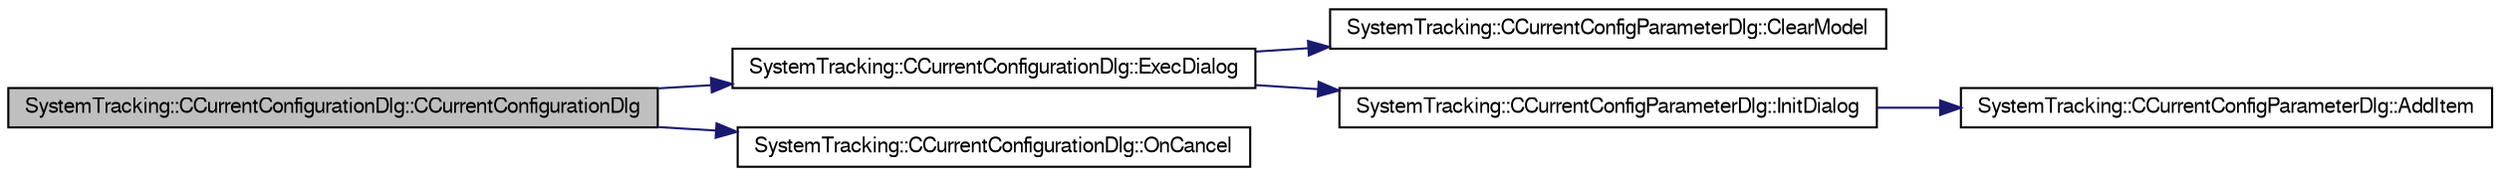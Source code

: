 digraph G
{
  edge [fontname="FreeSans",fontsize="10",labelfontname="FreeSans",labelfontsize="10"];
  node [fontname="FreeSans",fontsize="10",shape=record];
  rankdir="LR";
  Node1 [label="SystemTracking::CCurrentConfigurationDlg::CCurrentConfigurationDlg",height=0.2,width=0.4,color="black", fillcolor="grey75", style="filled" fontcolor="black"];
  Node1 -> Node2 [color="midnightblue",fontsize="10",style="solid",fontname="FreeSans"];
  Node2 [label="SystemTracking::CCurrentConfigurationDlg::ExecDialog",height=0.2,width=0.4,color="black", fillcolor="white", style="filled",URL="$classSystemTracking_1_1CCurrentConfigurationDlg.html#a7a222f0187854b93972414bbade9bc4c",tooltip="Pop&#39;s up a dialog for SubModule parameters."];
  Node2 -> Node3 [color="midnightblue",fontsize="10",style="solid",fontname="FreeSans"];
  Node3 [label="SystemTracking::CCurrentConfigParameterDlg::ClearModel",height=0.2,width=0.4,color="black", fillcolor="white", style="filled",URL="$classSystemTracking_1_1CCurrentConfigParameterDlg.html#a0d07fbe0604957bf21d4f00e56367be7",tooltip="To clear the table model."];
  Node2 -> Node4 [color="midnightblue",fontsize="10",style="solid",fontname="FreeSans"];
  Node4 [label="SystemTracking::CCurrentConfigParameterDlg::InitDialog",height=0.2,width=0.4,color="black", fillcolor="white", style="filled",URL="$classSystemTracking_1_1CCurrentConfigParameterDlg.html#af5d0ab456f05c0c88f07541804e2f947",tooltip="To initialize the pop up dialog."];
  Node4 -> Node5 [color="midnightblue",fontsize="10",style="solid",fontname="FreeSans"];
  Node5 [label="SystemTracking::CCurrentConfigParameterDlg::AddItem",height=0.2,width=0.4,color="black", fillcolor="white", style="filled",URL="$classSystemTracking_1_1CCurrentConfigParameterDlg.html#a0cef26e75dbc092ac2dde8d0c8f3224d",tooltip="To add data item to the table."];
  Node1 -> Node6 [color="midnightblue",fontsize="10",style="solid",fontname="FreeSans"];
  Node6 [label="SystemTracking::CCurrentConfigurationDlg::OnCancel",height=0.2,width=0.4,color="black", fillcolor="white", style="filled",URL="$classSystemTracking_1_1CCurrentConfigurationDlg.html#ac38487272f67e0a3f3fda84022b84ae2",tooltip="Definition/Declaration of OnCancel."];
}
